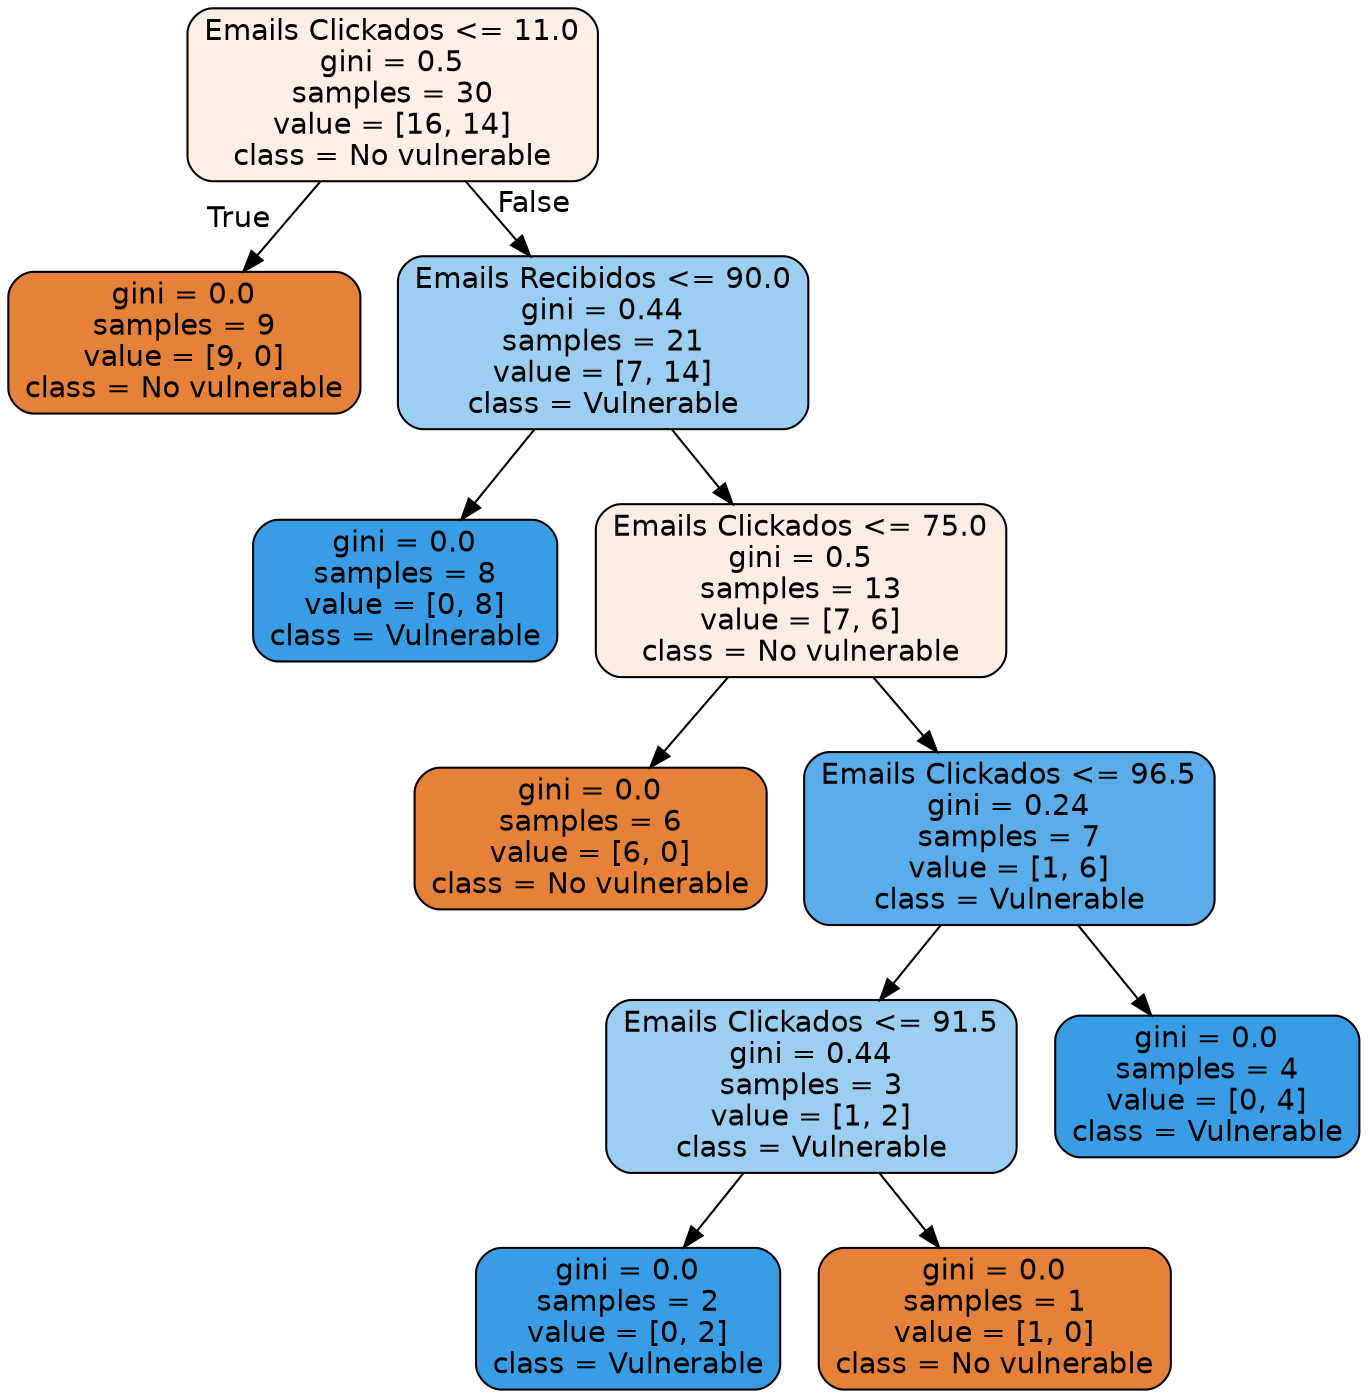digraph Tree {
node [shape=box, style="filled, rounded", color="black", fontname="helvetica"] ;
edge [fontname="helvetica"] ;
0 [label="Emails Clickados <= 11.0\ngini = 0.5\nsamples = 30\nvalue = [16, 14]\nclass = No vulnerable", fillcolor="#fcefe6"] ;
1 [label="gini = 0.0\nsamples = 9\nvalue = [9, 0]\nclass = No vulnerable", fillcolor="#e58139"] ;
0 -> 1 [labeldistance=2.5, labelangle=45, headlabel="True"] ;
2 [label="Emails Recibidos <= 90.0\ngini = 0.44\nsamples = 21\nvalue = [7, 14]\nclass = Vulnerable", fillcolor="#9ccef2"] ;
0 -> 2 [labeldistance=2.5, labelangle=-45, headlabel="False"] ;
3 [label="gini = 0.0\nsamples = 8\nvalue = [0, 8]\nclass = Vulnerable", fillcolor="#399de5"] ;
2 -> 3 ;
4 [label="Emails Clickados <= 75.0\ngini = 0.5\nsamples = 13\nvalue = [7, 6]\nclass = No vulnerable", fillcolor="#fbede3"] ;
2 -> 4 ;
5 [label="gini = 0.0\nsamples = 6\nvalue = [6, 0]\nclass = No vulnerable", fillcolor="#e58139"] ;
4 -> 5 ;
6 [label="Emails Clickados <= 96.5\ngini = 0.24\nsamples = 7\nvalue = [1, 6]\nclass = Vulnerable", fillcolor="#5aade9"] ;
4 -> 6 ;
7 [label="Emails Clickados <= 91.5\ngini = 0.44\nsamples = 3\nvalue = [1, 2]\nclass = Vulnerable", fillcolor="#9ccef2"] ;
6 -> 7 ;
8 [label="gini = 0.0\nsamples = 2\nvalue = [0, 2]\nclass = Vulnerable", fillcolor="#399de5"] ;
7 -> 8 ;
9 [label="gini = 0.0\nsamples = 1\nvalue = [1, 0]\nclass = No vulnerable", fillcolor="#e58139"] ;
7 -> 9 ;
10 [label="gini = 0.0\nsamples = 4\nvalue = [0, 4]\nclass = Vulnerable", fillcolor="#399de5"] ;
6 -> 10 ;
}
